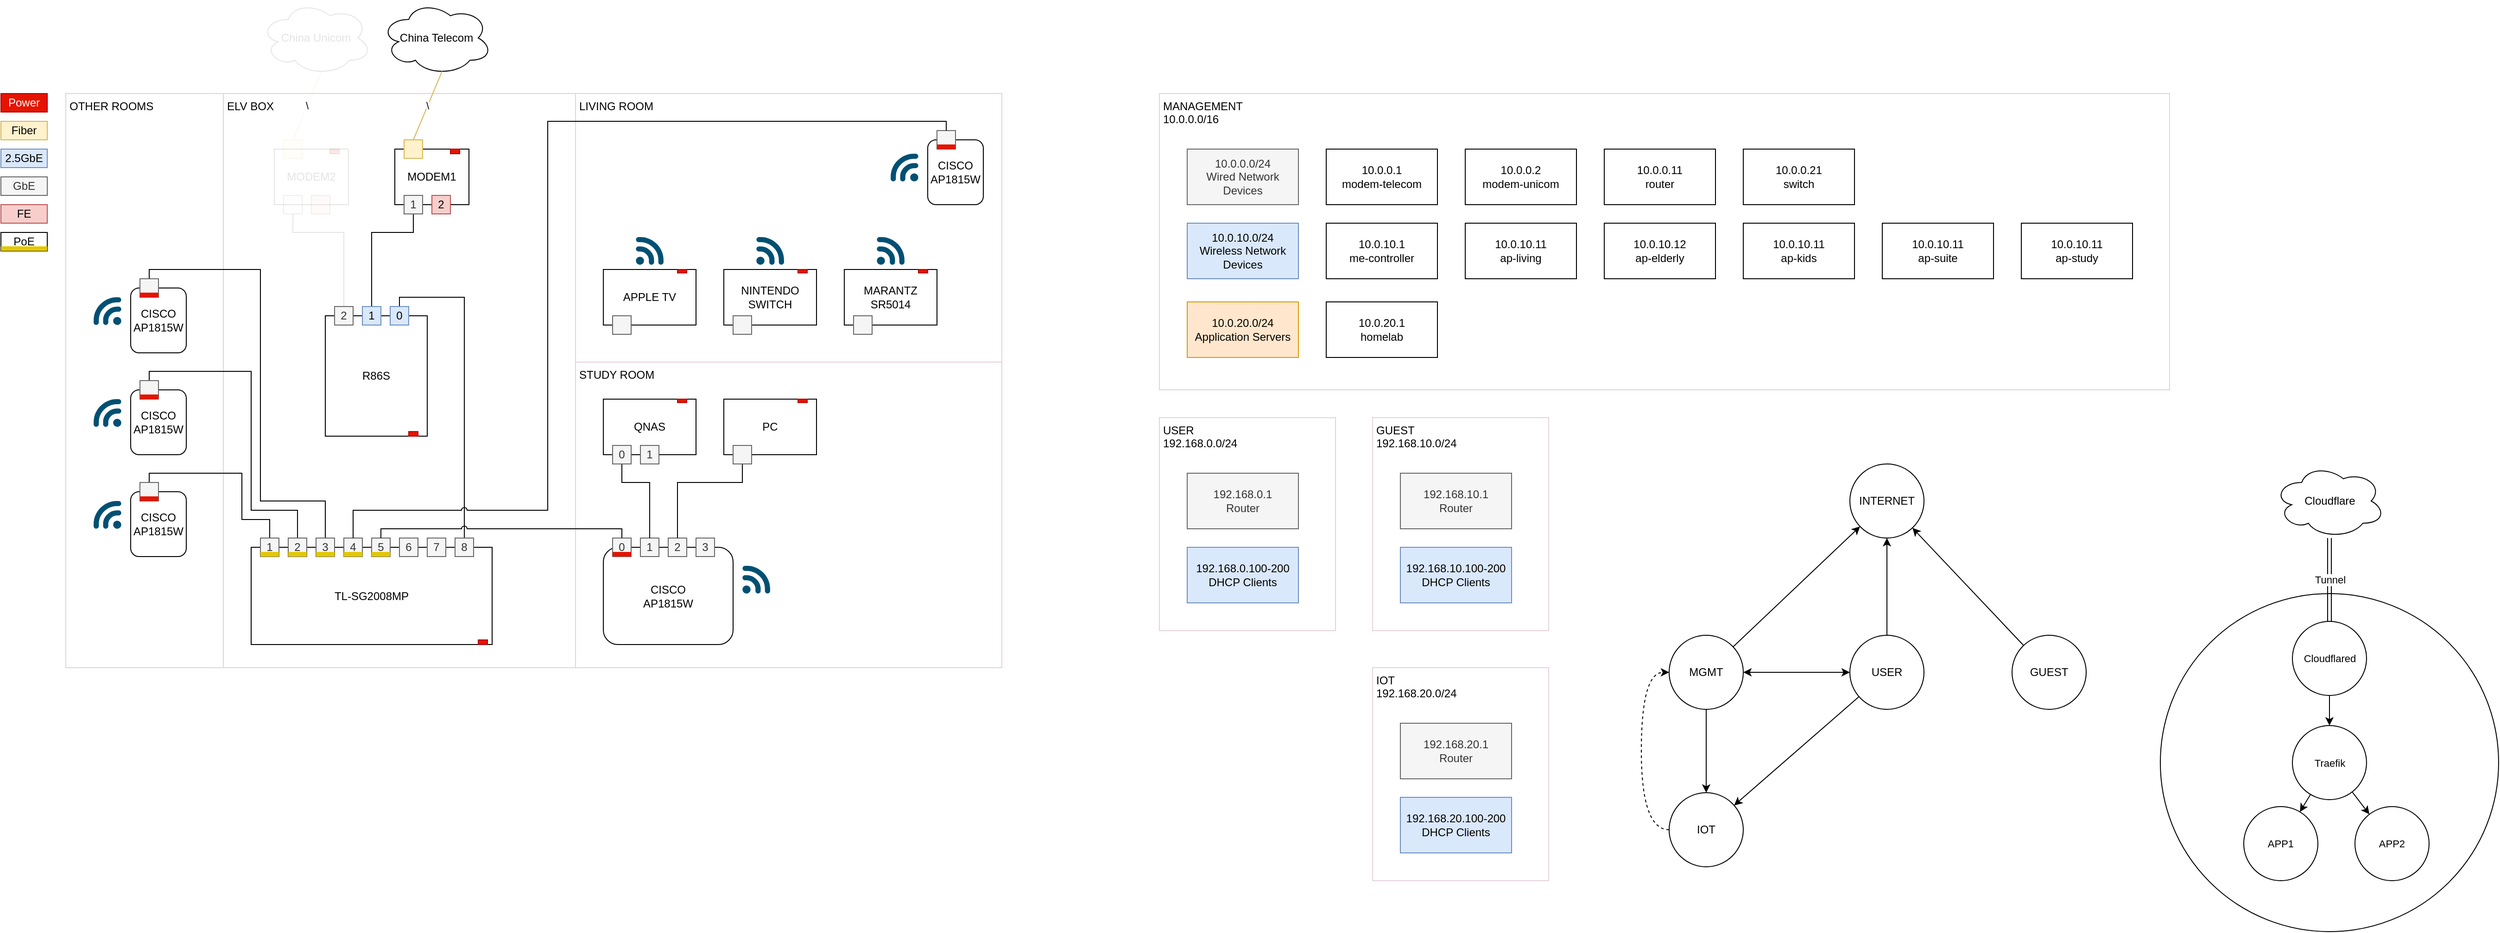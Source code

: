<mxfile version="26.0.4">
  <diagram name="Page-1" id="4g-qvIRGMt3wK4kJi0Rc">
    <mxGraphModel dx="-414" dy="999" grid="1" gridSize="10" guides="1" tooltips="1" connect="1" arrows="1" fold="1" page="1" pageScale="1" pageWidth="850" pageHeight="1100" math="0" shadow="0">
      <root>
        <mxCell id="0" />
        <mxCell id="1" parent="0" />
        <mxCell id="gCSYJFR2rlIB1pH0KBqx-197" value="OTHER ROOMS" style="rounded=0;whiteSpace=wrap;html=1;verticalAlign=top;align=left;spacingLeft=2;strokeColor=#E6D0DE;" parent="1" vertex="1">
          <mxGeometry x="1810" y="150" width="170" height="620" as="geometry" />
        </mxCell>
        <mxCell id="gCSYJFR2rlIB1pH0KBqx-134" value="STUDY ROOM" style="rounded=0;whiteSpace=wrap;html=1;align=left;verticalAlign=top;spacingLeft=2;strokeColor=#E6D0DE;" parent="1" vertex="1">
          <mxGeometry x="2360" y="440" width="460" height="330" as="geometry" />
        </mxCell>
        <mxCell id="gCSYJFR2rlIB1pH0KBqx-105" value="PoE" style="rounded=0;whiteSpace=wrap;html=1;" parent="1" vertex="1">
          <mxGeometry x="1740" y="300" width="50" height="20" as="geometry" />
        </mxCell>
        <mxCell id="gCSYJFR2rlIB1pH0KBqx-67" value="ELV BOX" style="rounded=0;whiteSpace=wrap;html=1;verticalAlign=top;align=left;spacingLeft=2;strokeColor=#E6D0DE;" parent="1" vertex="1">
          <mxGeometry x="1980" y="150" width="380" height="620" as="geometry" />
        </mxCell>
        <mxCell id="gCSYJFR2rlIB1pH0KBqx-35" value="China Telecom" style="ellipse;shape=cloud;whiteSpace=wrap;html=1;" parent="1" vertex="1">
          <mxGeometry x="2150" y="50" width="120" height="80" as="geometry" />
        </mxCell>
        <mxCell id="gCSYJFR2rlIB1pH0KBqx-36" value="China Unicom" style="ellipse;shape=cloud;whiteSpace=wrap;html=1;opacity=10;textOpacity=10;" parent="1" vertex="1">
          <mxGeometry x="2020" y="50" width="120" height="80" as="geometry" />
        </mxCell>
        <mxCell id="gCSYJFR2rlIB1pH0KBqx-40" value="\" style="endArrow=none;html=1;rounded=0;entryX=0.55;entryY=0.95;entryDx=0;entryDy=0;entryPerimeter=0;jumpStyle=none;exitX=0.5;exitY=0;exitDx=0;exitDy=0;fillColor=#fff2cc;strokeColor=#d6b656;" parent="1" source="gCSYJFR2rlIB1pH0KBqx-9" target="gCSYJFR2rlIB1pH0KBqx-35" edge="1">
          <mxGeometry width="50" height="50" relative="1" as="geometry">
            <mxPoint x="2265" y="210" as="sourcePoint" />
            <mxPoint x="2195" y="210" as="targetPoint" />
          </mxGeometry>
        </mxCell>
        <mxCell id="gCSYJFR2rlIB1pH0KBqx-42" value="\" style="endArrow=none;html=1;rounded=0;entryX=0.55;entryY=0.95;entryDx=0;entryDy=0;entryPerimeter=0;exitX=0.5;exitY=0;exitDx=0;exitDy=0;jumpStyle=none;strokeColor=#d6b656;fillColor=#fff2cc;opacity=10;" parent="1" source="gCSYJFR2rlIB1pH0KBqx-34" target="gCSYJFR2rlIB1pH0KBqx-36" edge="1">
          <mxGeometry width="50" height="50" relative="1" as="geometry">
            <mxPoint x="1965" y="260" as="sourcePoint" />
            <mxPoint x="1971" y="206" as="targetPoint" />
          </mxGeometry>
        </mxCell>
        <mxCell id="gCSYJFR2rlIB1pH0KBqx-66" style="edgeStyle=orthogonalEdgeStyle;rounded=0;orthogonalLoop=1;jettySize=auto;html=1;exitX=0.5;exitY=0;exitDx=0;exitDy=0;endArrow=none;endFill=0;entryX=0.5;entryY=0;entryDx=0;entryDy=0;" parent="1" source="gCSYJFR2rlIB1pH0KBqx-48" target="gCSYJFR2rlIB1pH0KBqx-64" edge="1">
          <mxGeometry relative="1" as="geometry">
            <mxPoint x="2270" y="350" as="targetPoint" />
            <Array as="points">
              <mxPoint x="2170" y="370" />
              <mxPoint x="2240" y="370" />
            </Array>
          </mxGeometry>
        </mxCell>
        <mxCell id="gCSYJFR2rlIB1pH0KBqx-50" value="Fiber" style="rounded=0;whiteSpace=wrap;html=1;fillColor=#fff2cc;strokeColor=#d6b656;" parent="1" vertex="1">
          <mxGeometry x="1740" y="180" width="50" height="20" as="geometry" />
        </mxCell>
        <mxCell id="gCSYJFR2rlIB1pH0KBqx-51" value="GbE" style="rounded=0;whiteSpace=wrap;html=1;fillColor=#f5f5f5;strokeColor=#666666;fontColor=#333333;" parent="1" vertex="1">
          <mxGeometry x="1740" y="240" width="50" height="20" as="geometry" />
        </mxCell>
        <mxCell id="gCSYJFR2rlIB1pH0KBqx-52" value="FE" style="rounded=0;whiteSpace=wrap;html=1;fillColor=#f8cecc;strokeColor=#b85450;" parent="1" vertex="1">
          <mxGeometry x="1740" y="270" width="50" height="20" as="geometry" />
        </mxCell>
        <mxCell id="gCSYJFR2rlIB1pH0KBqx-53" value="2.5GbE" style="rounded=0;whiteSpace=wrap;html=1;fillColor=#dae8fc;strokeColor=#6c8ebf;" parent="1" vertex="1">
          <mxGeometry x="1740" y="210" width="50" height="20" as="geometry" />
        </mxCell>
        <mxCell id="gCSYJFR2rlIB1pH0KBqx-65" value="" style="endArrow=none;html=1;rounded=0;entryX=0.5;entryY=1;entryDx=0;entryDy=0;exitX=0.5;exitY=0;exitDx=0;exitDy=0;edgeStyle=orthogonalEdgeStyle;" parent="1" source="gCSYJFR2rlIB1pH0KBqx-47" target="gCSYJFR2rlIB1pH0KBqx-4" edge="1">
          <mxGeometry width="50" height="50" relative="1" as="geometry">
            <mxPoint x="2150" y="380.0" as="sourcePoint" />
            <mxPoint x="2295" y="450" as="targetPoint" />
            <Array as="points">
              <mxPoint x="2140" y="300" />
              <mxPoint x="2185" y="300" />
            </Array>
          </mxGeometry>
        </mxCell>
        <mxCell id="gCSYJFR2rlIB1pH0KBqx-81" style="edgeStyle=orthogonalEdgeStyle;rounded=0;orthogonalLoop=1;jettySize=auto;html=1;exitX=0.5;exitY=0;exitDx=0;exitDy=0;entryX=0.5;entryY=0;entryDx=0;entryDy=0;endArrow=none;endFill=0;" parent="1" source="gCSYJFR2rlIB1pH0KBqx-153" target="gCSYJFR2rlIB1pH0KBqx-58" edge="1">
          <mxGeometry relative="1" as="geometry">
            <mxPoint x="1780" y="533.5" as="sourcePoint" />
            <Array as="points">
              <mxPoint x="1900" y="340" />
              <mxPoint x="2020" y="340" />
              <mxPoint x="2020" y="590" />
              <mxPoint x="2090" y="590" />
            </Array>
          </mxGeometry>
        </mxCell>
        <mxCell id="gCSYJFR2rlIB1pH0KBqx-74" style="edgeStyle=orthogonalEdgeStyle;rounded=0;orthogonalLoop=1;jettySize=auto;html=1;entryX=0.5;entryY=0;entryDx=0;entryDy=0;endArrow=none;endFill=0;" parent="1" source="gCSYJFR2rlIB1pH0KBqx-56" target="gCSYJFR2rlIB1pH0KBqx-148" edge="1">
          <mxGeometry relative="1" as="geometry">
            <mxPoint x="1780" y="698.5" as="targetPoint" />
            <Array as="points">
              <mxPoint x="2030" y="610" />
              <mxPoint x="2000" y="610" />
              <mxPoint x="2000" y="560" />
              <mxPoint x="1900" y="560" />
            </Array>
          </mxGeometry>
        </mxCell>
        <mxCell id="gCSYJFR2rlIB1pH0KBqx-75" value="" style="edgeStyle=orthogonalEdgeStyle;rounded=0;orthogonalLoop=1;jettySize=auto;html=1;endArrow=none;endFill=0;entryX=0.5;entryY=0;entryDx=0;entryDy=0;" parent="1" source="gCSYJFR2rlIB1pH0KBqx-59" target="gCSYJFR2rlIB1pH0KBqx-158" edge="1">
          <mxGeometry relative="1" as="geometry">
            <mxPoint x="1780" y="618.5" as="targetPoint" />
            <Array as="points">
              <mxPoint x="2060" y="600" />
              <mxPoint x="2010" y="600" />
              <mxPoint x="2010" y="450" />
              <mxPoint x="1900" y="450" />
            </Array>
          </mxGeometry>
        </mxCell>
        <mxCell id="gCSYJFR2rlIB1pH0KBqx-76" value="" style="group" parent="1" vertex="1" connectable="0">
          <mxGeometry x="2090" y="380" width="110" height="140" as="geometry" />
        </mxCell>
        <mxCell id="gCSYJFR2rlIB1pH0KBqx-45" value="R86S" style="rounded=0;whiteSpace=wrap;html=1;" parent="gCSYJFR2rlIB1pH0KBqx-76" vertex="1">
          <mxGeometry y="10" width="110" height="130" as="geometry" />
        </mxCell>
        <mxCell id="gCSYJFR2rlIB1pH0KBqx-46" value="2" style="rounded=0;whiteSpace=wrap;html=1;fillColor=#f5f5f5;strokeColor=#666666;fontColor=#333333;" parent="gCSYJFR2rlIB1pH0KBqx-76" vertex="1">
          <mxGeometry x="10" width="20" height="20" as="geometry" />
        </mxCell>
        <mxCell id="gCSYJFR2rlIB1pH0KBqx-47" value="1" style="rounded=0;whiteSpace=wrap;html=1;fillColor=#dae8fc;strokeColor=#6c8ebf;" parent="gCSYJFR2rlIB1pH0KBqx-76" vertex="1">
          <mxGeometry x="40" width="20" height="20" as="geometry" />
        </mxCell>
        <mxCell id="gCSYJFR2rlIB1pH0KBqx-48" value="0" style="rounded=0;whiteSpace=wrap;html=1;fillColor=#dae8fc;strokeColor=#6c8ebf;" parent="gCSYJFR2rlIB1pH0KBqx-76" vertex="1">
          <mxGeometry x="70" width="20" height="20" as="geometry" />
        </mxCell>
        <mxCell id="gCSYJFR2rlIB1pH0KBqx-116" value="" style="rounded=0;whiteSpace=wrap;html=1;fillColor=#e51400;strokeColor=#B20000;fontColor=#ffffff;" parent="gCSYJFR2rlIB1pH0KBqx-76" vertex="1">
          <mxGeometry x="90" y="135" width="10" height="5" as="geometry" />
        </mxCell>
        <mxCell id="gCSYJFR2rlIB1pH0KBqx-77" value="" style="group" parent="1" vertex="1" connectable="0">
          <mxGeometry x="2165" y="200" width="80" height="80" as="geometry" />
        </mxCell>
        <mxCell id="gCSYJFR2rlIB1pH0KBqx-2" value="MODEM1" style="rounded=0;whiteSpace=wrap;html=1;" parent="gCSYJFR2rlIB1pH0KBqx-77" vertex="1">
          <mxGeometry y="10" width="80" height="60" as="geometry" />
        </mxCell>
        <mxCell id="gCSYJFR2rlIB1pH0KBqx-4" value="1" style="rounded=0;whiteSpace=wrap;html=1;fillColor=#f5f5f5;strokeColor=#666666;fontColor=#333333;" parent="gCSYJFR2rlIB1pH0KBqx-77" vertex="1">
          <mxGeometry x="10" y="60" width="20" height="20" as="geometry" />
        </mxCell>
        <mxCell id="gCSYJFR2rlIB1pH0KBqx-5" value="2" style="rounded=0;whiteSpace=wrap;html=1;fillColor=#f8cecc;strokeColor=#b85450;" parent="gCSYJFR2rlIB1pH0KBqx-77" vertex="1">
          <mxGeometry x="40" y="60" width="20" height="20" as="geometry" />
        </mxCell>
        <mxCell id="gCSYJFR2rlIB1pH0KBqx-9" value="" style="rounded=0;whiteSpace=wrap;html=1;fillColor=#fff2cc;strokeColor=#d6b656;" parent="gCSYJFR2rlIB1pH0KBqx-77" vertex="1">
          <mxGeometry x="10" width="20" height="20" as="geometry" />
        </mxCell>
        <mxCell id="gCSYJFR2rlIB1pH0KBqx-107" value="" style="rounded=0;whiteSpace=wrap;html=1;fillColor=#e51400;strokeColor=#B20000;fontColor=#ffffff;" parent="gCSYJFR2rlIB1pH0KBqx-77" vertex="1">
          <mxGeometry x="60" y="10" width="10" height="5" as="geometry" />
        </mxCell>
        <mxCell id="gCSYJFR2rlIB1pH0KBqx-78" value="" style="group;opacity=10;textOpacity=10;" parent="1" vertex="1" connectable="0">
          <mxGeometry x="2035" y="200" width="80" height="80" as="geometry" />
        </mxCell>
        <mxCell id="gCSYJFR2rlIB1pH0KBqx-31" value="MODEM2" style="rounded=0;whiteSpace=wrap;html=1;opacity=10;textOpacity=10;" parent="gCSYJFR2rlIB1pH0KBqx-78" vertex="1">
          <mxGeometry y="10" width="80" height="60" as="geometry" />
        </mxCell>
        <mxCell id="gCSYJFR2rlIB1pH0KBqx-32" value="" style="rounded=0;whiteSpace=wrap;html=1;fillColor=#f5f5f5;strokeColor=#666666;fontColor=#333333;opacity=10;textOpacity=10;" parent="gCSYJFR2rlIB1pH0KBqx-78" vertex="1">
          <mxGeometry x="10" y="60" width="20" height="20" as="geometry" />
        </mxCell>
        <mxCell id="gCSYJFR2rlIB1pH0KBqx-33" value="" style="rounded=0;whiteSpace=wrap;html=1;fillColor=#f8cecc;strokeColor=#b85450;opacity=10;textOpacity=10;" parent="gCSYJFR2rlIB1pH0KBqx-78" vertex="1">
          <mxGeometry x="40" y="60" width="20" height="20" as="geometry" />
        </mxCell>
        <mxCell id="gCSYJFR2rlIB1pH0KBqx-34" value="" style="rounded=0;whiteSpace=wrap;html=1;fillColor=#fff2cc;strokeColor=#d6b656;opacity=10;" parent="gCSYJFR2rlIB1pH0KBqx-78" vertex="1">
          <mxGeometry x="10" width="20" height="20" as="geometry" />
        </mxCell>
        <mxCell id="gCSYJFR2rlIB1pH0KBqx-115" value="" style="rounded=0;whiteSpace=wrap;html=1;fillColor=#e51400;strokeColor=#B20000;fontColor=#ffffff;opacity=10;" parent="gCSYJFR2rlIB1pH0KBqx-78" vertex="1">
          <mxGeometry x="60" y="10" width="10" height="5" as="geometry" />
        </mxCell>
        <mxCell id="gCSYJFR2rlIB1pH0KBqx-80" style="edgeStyle=orthogonalEdgeStyle;rounded=0;orthogonalLoop=1;jettySize=auto;html=1;exitX=0.5;exitY=1;exitDx=0;exitDy=0;entryX=0.5;entryY=0;entryDx=0;entryDy=0;endArrow=none;endFill=0;opacity=10;" parent="1" source="gCSYJFR2rlIB1pH0KBqx-32" target="gCSYJFR2rlIB1pH0KBqx-46" edge="1">
          <mxGeometry relative="1" as="geometry">
            <Array as="points">
              <mxPoint x="2055" y="300" />
              <mxPoint x="2110" y="300" />
            </Array>
            <mxPoint x="2085" y="380.0" as="targetPoint" />
          </mxGeometry>
        </mxCell>
        <mxCell id="gCSYJFR2rlIB1pH0KBqx-83" value="" style="group" parent="1" vertex="1" connectable="0">
          <mxGeometry x="2010" y="630" width="265" height="115" as="geometry" />
        </mxCell>
        <mxCell id="gCSYJFR2rlIB1pH0KBqx-55" value="TL-SG2008MP" style="rounded=0;whiteSpace=wrap;html=1;" parent="gCSYJFR2rlIB1pH0KBqx-83" vertex="1">
          <mxGeometry y="10" width="260" height="105" as="geometry" />
        </mxCell>
        <mxCell id="gCSYJFR2rlIB1pH0KBqx-56" value="1" style="rounded=0;whiteSpace=wrap;html=1;fillColor=#f5f5f5;strokeColor=#666666;fontColor=#333333;" parent="gCSYJFR2rlIB1pH0KBqx-83" vertex="1">
          <mxGeometry x="10" width="20" height="20" as="geometry" />
        </mxCell>
        <mxCell id="gCSYJFR2rlIB1pH0KBqx-58" value="3" style="rounded=0;whiteSpace=wrap;html=1;fillColor=#f5f5f5;strokeColor=#666666;fontColor=#333333;" parent="gCSYJFR2rlIB1pH0KBqx-83" vertex="1">
          <mxGeometry x="70" width="20" height="20" as="geometry" />
        </mxCell>
        <mxCell id="gCSYJFR2rlIB1pH0KBqx-59" value="2" style="rounded=0;whiteSpace=wrap;html=1;fillColor=#f5f5f5;strokeColor=#666666;fontColor=#333333;" parent="gCSYJFR2rlIB1pH0KBqx-83" vertex="1">
          <mxGeometry x="40" width="20" height="20" as="geometry" />
        </mxCell>
        <mxCell id="gCSYJFR2rlIB1pH0KBqx-60" value="4" style="rounded=0;whiteSpace=wrap;html=1;fillColor=#f5f5f5;strokeColor=#666666;fontColor=#333333;" parent="gCSYJFR2rlIB1pH0KBqx-83" vertex="1">
          <mxGeometry x="100" width="20" height="20" as="geometry" />
        </mxCell>
        <mxCell id="gCSYJFR2rlIB1pH0KBqx-61" value="5" style="rounded=0;whiteSpace=wrap;html=1;fillColor=#f5f5f5;strokeColor=#666666;fontColor=#333333;" parent="gCSYJFR2rlIB1pH0KBqx-83" vertex="1">
          <mxGeometry x="130" width="20" height="20" as="geometry" />
        </mxCell>
        <mxCell id="gCSYJFR2rlIB1pH0KBqx-62" value="7" style="rounded=0;whiteSpace=wrap;html=1;fillColor=#f5f5f5;strokeColor=#666666;fontColor=#333333;" parent="gCSYJFR2rlIB1pH0KBqx-83" vertex="1">
          <mxGeometry x="190" width="20" height="20" as="geometry" />
        </mxCell>
        <mxCell id="gCSYJFR2rlIB1pH0KBqx-63" value="6" style="rounded=0;whiteSpace=wrap;html=1;fillColor=#f5f5f5;strokeColor=#666666;fontColor=#333333;" parent="gCSYJFR2rlIB1pH0KBqx-83" vertex="1">
          <mxGeometry x="160" width="20" height="20" as="geometry" />
        </mxCell>
        <mxCell id="gCSYJFR2rlIB1pH0KBqx-64" value="8" style="rounded=0;whiteSpace=wrap;html=1;fillColor=#f5f5f5;strokeColor=#666666;fontColor=#333333;" parent="gCSYJFR2rlIB1pH0KBqx-83" vertex="1">
          <mxGeometry x="220" width="20" height="20" as="geometry" />
        </mxCell>
        <mxCell id="gCSYJFR2rlIB1pH0KBqx-96" value="" style="rounded=0;whiteSpace=wrap;html=1;fillColor=#e3c800;strokeColor=none;fontColor=#000000;" parent="gCSYJFR2rlIB1pH0KBqx-83" vertex="1">
          <mxGeometry x="10" y="15" width="20" height="5" as="geometry" />
        </mxCell>
        <mxCell id="gCSYJFR2rlIB1pH0KBqx-97" value="" style="rounded=0;whiteSpace=wrap;html=1;fillColor=#e3c800;strokeColor=none;fontColor=#000000;" parent="gCSYJFR2rlIB1pH0KBqx-83" vertex="1">
          <mxGeometry x="40" y="15" width="20" height="5" as="geometry" />
        </mxCell>
        <mxCell id="gCSYJFR2rlIB1pH0KBqx-98" value="" style="rounded=0;whiteSpace=wrap;html=1;fillColor=#e3c800;strokeColor=none;fontColor=#000000;" parent="gCSYJFR2rlIB1pH0KBqx-83" vertex="1">
          <mxGeometry x="70" y="15" width="20" height="5" as="geometry" />
        </mxCell>
        <mxCell id="gCSYJFR2rlIB1pH0KBqx-99" value="" style="rounded=0;whiteSpace=wrap;html=1;fillColor=#e3c800;strokeColor=none;fontColor=#000000;" parent="gCSYJFR2rlIB1pH0KBqx-83" vertex="1">
          <mxGeometry x="100" y="15" width="20" height="5" as="geometry" />
        </mxCell>
        <mxCell id="gCSYJFR2rlIB1pH0KBqx-102" value="" style="rounded=0;whiteSpace=wrap;html=1;fillColor=#e3c800;strokeColor=none;fontColor=#000000;" parent="gCSYJFR2rlIB1pH0KBqx-83" vertex="1">
          <mxGeometry x="130" y="15" width="20" height="5" as="geometry" />
        </mxCell>
        <mxCell id="gCSYJFR2rlIB1pH0KBqx-117" value="" style="rounded=0;whiteSpace=wrap;html=1;fillColor=#e51400;strokeColor=#B20000;fontColor=#ffffff;" parent="gCSYJFR2rlIB1pH0KBqx-83" vertex="1">
          <mxGeometry x="245" y="110" width="10" height="5" as="geometry" />
        </mxCell>
        <mxCell id="gCSYJFR2rlIB1pH0KBqx-94" value="" style="group" parent="1" vertex="1" connectable="0">
          <mxGeometry x="2390" y="630" width="140" height="115" as="geometry" />
        </mxCell>
        <mxCell id="gCSYJFR2rlIB1pH0KBqx-85" value="&lt;div&gt;&lt;span style=&quot;background-color: initial;&quot;&gt;CISCO&lt;/span&gt;&lt;/div&gt;&lt;div&gt;&lt;span style=&quot;background-color: initial;&quot;&gt;AP&lt;/span&gt;&lt;span style=&quot;background-color: initial;&quot;&gt;1815W&lt;/span&gt;&lt;/div&gt;" style="rounded=1;whiteSpace=wrap;html=1;" parent="gCSYJFR2rlIB1pH0KBqx-94" vertex="1">
          <mxGeometry y="10" width="140" height="105" as="geometry" />
        </mxCell>
        <mxCell id="gCSYJFR2rlIB1pH0KBqx-86" value="0" style="rounded=0;whiteSpace=wrap;html=1;fillColor=#f5f5f5;strokeColor=#666666;fontColor=#333333;" parent="gCSYJFR2rlIB1pH0KBqx-94" vertex="1">
          <mxGeometry x="10" width="20" height="20" as="geometry" />
        </mxCell>
        <mxCell id="gCSYJFR2rlIB1pH0KBqx-87" value="2" style="rounded=0;whiteSpace=wrap;html=1;fillColor=#f5f5f5;strokeColor=#666666;fontColor=#333333;" parent="gCSYJFR2rlIB1pH0KBqx-94" vertex="1">
          <mxGeometry x="70" width="20" height="20" as="geometry" />
        </mxCell>
        <mxCell id="gCSYJFR2rlIB1pH0KBqx-88" value="1" style="rounded=0;whiteSpace=wrap;html=1;fillColor=#f5f5f5;strokeColor=#666666;fontColor=#333333;" parent="gCSYJFR2rlIB1pH0KBqx-94" vertex="1">
          <mxGeometry x="40" width="20" height="20" as="geometry" />
        </mxCell>
        <mxCell id="gCSYJFR2rlIB1pH0KBqx-89" value="3" style="rounded=0;whiteSpace=wrap;html=1;fillColor=#f5f5f5;strokeColor=#666666;fontColor=#333333;" parent="gCSYJFR2rlIB1pH0KBqx-94" vertex="1">
          <mxGeometry x="100" width="20" height="20" as="geometry" />
        </mxCell>
        <mxCell id="gCSYJFR2rlIB1pH0KBqx-118" value="" style="rounded=0;whiteSpace=wrap;html=1;fillColor=#e51400;strokeColor=none;fontColor=#ffffff;" parent="gCSYJFR2rlIB1pH0KBqx-94" vertex="1">
          <mxGeometry x="10" y="15" width="20" height="5" as="geometry" />
        </mxCell>
        <mxCell id="gCSYJFR2rlIB1pH0KBqx-104" value="" style="rounded=0;whiteSpace=wrap;html=1;fillColor=#e3c800;strokeColor=none;fontColor=#000000;" parent="1" vertex="1">
          <mxGeometry x="1740" y="315" width="50" height="5" as="geometry" />
        </mxCell>
        <mxCell id="gCSYJFR2rlIB1pH0KBqx-106" value="Power" style="rounded=0;whiteSpace=wrap;html=1;fillColor=#e51400;strokeColor=#B20000;fontColor=#ffffff;" parent="1" vertex="1">
          <mxGeometry x="1740" y="150" width="50" height="20" as="geometry" />
        </mxCell>
        <mxCell id="gCSYJFR2rlIB1pH0KBqx-133" style="edgeStyle=orthogonalEdgeStyle;rounded=0;orthogonalLoop=1;jettySize=auto;html=1;entryX=0.5;entryY=0;entryDx=0;entryDy=0;jumpStyle=arc;endArrow=none;endFill=0;exitX=0.5;exitY=0;exitDx=0;exitDy=0;" parent="1" source="gCSYJFR2rlIB1pH0KBqx-61" target="gCSYJFR2rlIB1pH0KBqx-86" edge="1">
          <mxGeometry relative="1" as="geometry">
            <Array as="points">
              <mxPoint x="2150" y="620" />
              <mxPoint x="2410" y="620" />
            </Array>
          </mxGeometry>
        </mxCell>
        <mxCell id="gCSYJFR2rlIB1pH0KBqx-192" style="edgeStyle=orthogonalEdgeStyle;rounded=0;orthogonalLoop=1;jettySize=auto;html=1;exitX=0.5;exitY=1;exitDx=0;exitDy=0;entryX=0.5;entryY=0;entryDx=0;entryDy=0;endArrow=none;endFill=0;" parent="1" source="gCSYJFR2rlIB1pH0KBqx-178" target="gCSYJFR2rlIB1pH0KBqx-88" edge="1">
          <mxGeometry relative="1" as="geometry">
            <Array as="points">
              <mxPoint x="2410" y="570" />
              <mxPoint x="2440" y="570" />
            </Array>
          </mxGeometry>
        </mxCell>
        <mxCell id="gCSYJFR2rlIB1pH0KBqx-193" style="edgeStyle=orthogonalEdgeStyle;rounded=0;orthogonalLoop=1;jettySize=auto;html=1;entryX=0.5;entryY=0;entryDx=0;entryDy=0;endArrow=none;endFill=0;" parent="1" source="gCSYJFR2rlIB1pH0KBqx-179" target="gCSYJFR2rlIB1pH0KBqx-87" edge="1">
          <mxGeometry relative="1" as="geometry">
            <Array as="points">
              <mxPoint x="2540" y="570" />
              <mxPoint x="2470" y="570" />
            </Array>
          </mxGeometry>
        </mxCell>
        <mxCell id="gCSYJFR2rlIB1pH0KBqx-198" value="LIVING ROOM" style="rounded=0;whiteSpace=wrap;html=1;align=left;verticalAlign=top;spacingLeft=2;strokeColor=#E6D0DE;" parent="1" vertex="1">
          <mxGeometry x="2360" y="150" width="460" height="290" as="geometry" />
        </mxCell>
        <mxCell id="gCSYJFR2rlIB1pH0KBqx-199" value="" style="group" parent="1" vertex="1" connectable="0">
          <mxGeometry x="2700" y="190" width="100" height="80" as="geometry" />
        </mxCell>
        <mxCell id="gCSYJFR2rlIB1pH0KBqx-139" value="" style="group" parent="gCSYJFR2rlIB1pH0KBqx-199" vertex="1" connectable="0">
          <mxGeometry x="40" width="60" height="80" as="geometry" />
        </mxCell>
        <mxCell id="gCSYJFR2rlIB1pH0KBqx-135" value="&lt;div&gt;&lt;span style=&quot;background-color: initial;&quot;&gt;CISCO&lt;/span&gt;&lt;/div&gt;&lt;div&gt;&lt;span style=&quot;background-color: initial;&quot;&gt;AP&lt;/span&gt;&lt;span style=&quot;background-color: initial;&quot;&gt;1815W&lt;/span&gt;&lt;/div&gt;" style="rounded=1;whiteSpace=wrap;html=1;" parent="gCSYJFR2rlIB1pH0KBqx-139" vertex="1">
          <mxGeometry y="10" width="60" height="70" as="geometry" />
        </mxCell>
        <mxCell id="gCSYJFR2rlIB1pH0KBqx-138" value="" style="group" parent="gCSYJFR2rlIB1pH0KBqx-139" vertex="1" connectable="0">
          <mxGeometry x="10" width="20" height="20" as="geometry" />
        </mxCell>
        <mxCell id="gCSYJFR2rlIB1pH0KBqx-136" value="" style="rounded=0;whiteSpace=wrap;html=1;fillColor=#f5f5f5;strokeColor=#666666;fontColor=#333333;" parent="gCSYJFR2rlIB1pH0KBqx-138" vertex="1">
          <mxGeometry width="20" height="20" as="geometry" />
        </mxCell>
        <mxCell id="gCSYJFR2rlIB1pH0KBqx-137" value="" style="rounded=0;whiteSpace=wrap;html=1;fillColor=#e51400;strokeColor=none;fontColor=#ffffff;" parent="gCSYJFR2rlIB1pH0KBqx-138" vertex="1">
          <mxGeometry y="15" width="20" height="5" as="geometry" />
        </mxCell>
        <mxCell id="gCSYJFR2rlIB1pH0KBqx-160" value="" style="points=[[0.005,0.09,0],[0.08,0,0],[0.76,0.25,0],[1,0.92,0],[0.91,0.995,0],[0.57,0.995,0],[0.045,0.955,0],[0.005,0.43,0]];verticalLabelPosition=bottom;sketch=0;html=1;verticalAlign=top;aspect=fixed;align=center;pointerEvents=1;shape=mxgraph.cisco19.3g_4g_indicator;fillColor=#005073;strokeColor=none;rotation=-90;" parent="gCSYJFR2rlIB1pH0KBqx-199" vertex="1">
          <mxGeometry y="25" width="30" height="30" as="geometry" />
        </mxCell>
        <mxCell id="gCSYJFR2rlIB1pH0KBqx-82" style="edgeStyle=orthogonalEdgeStyle;rounded=0;orthogonalLoop=1;jettySize=auto;html=1;endArrow=none;endFill=0;exitX=0.5;exitY=0;exitDx=0;exitDy=0;jumpStyle=arc;" parent="1" source="gCSYJFR2rlIB1pH0KBqx-136" target="gCSYJFR2rlIB1pH0KBqx-60" edge="1">
          <mxGeometry relative="1" as="geometry">
            <mxPoint x="1560" y="360" as="sourcePoint" />
            <Array as="points">
              <mxPoint x="2760" y="180" />
              <mxPoint x="2330" y="180" />
              <mxPoint x="2330" y="600" />
              <mxPoint x="2120" y="600" />
            </Array>
          </mxGeometry>
        </mxCell>
        <mxCell id="gCSYJFR2rlIB1pH0KBqx-205" value="" style="group" parent="1" vertex="1" connectable="0">
          <mxGeometry x="2520" y="480" width="100" height="70" as="geometry" />
        </mxCell>
        <mxCell id="gCSYJFR2rlIB1pH0KBqx-204" value="" style="group" parent="gCSYJFR2rlIB1pH0KBqx-205" vertex="1" connectable="0">
          <mxGeometry width="100" height="60" as="geometry" />
        </mxCell>
        <mxCell id="gCSYJFR2rlIB1pH0KBqx-183" value="PC" style="rounded=0;whiteSpace=wrap;html=1;" parent="gCSYJFR2rlIB1pH0KBqx-204" vertex="1">
          <mxGeometry width="100" height="60" as="geometry" />
        </mxCell>
        <mxCell id="gCSYJFR2rlIB1pH0KBqx-185" value="" style="rounded=0;whiteSpace=wrap;html=1;fillColor=#e51400;strokeColor=#B20000;fontColor=#ffffff;" parent="gCSYJFR2rlIB1pH0KBqx-204" vertex="1">
          <mxGeometry x="80" width="10" height="3.75" as="geometry" />
        </mxCell>
        <mxCell id="gCSYJFR2rlIB1pH0KBqx-179" value="" style="rounded=0;whiteSpace=wrap;html=1;fillColor=#f5f5f5;strokeColor=#666666;fontColor=#333333;" parent="gCSYJFR2rlIB1pH0KBqx-205" vertex="1">
          <mxGeometry x="10" y="50" width="20" height="20" as="geometry" />
        </mxCell>
        <mxCell id="gCSYJFR2rlIB1pH0KBqx-206" value="" style="group" parent="1" vertex="1" connectable="0">
          <mxGeometry x="2390" y="480" width="100" height="70" as="geometry" />
        </mxCell>
        <mxCell id="gCSYJFR2rlIB1pH0KBqx-203" value="" style="group" parent="gCSYJFR2rlIB1pH0KBqx-206" vertex="1" connectable="0">
          <mxGeometry width="100" height="60" as="geometry" />
        </mxCell>
        <mxCell id="gCSYJFR2rlIB1pH0KBqx-182" value="QNAS" style="rounded=0;whiteSpace=wrap;html=1;" parent="gCSYJFR2rlIB1pH0KBqx-203" vertex="1">
          <mxGeometry width="100" height="60" as="geometry" />
        </mxCell>
        <mxCell id="gCSYJFR2rlIB1pH0KBqx-184" value="" style="rounded=0;whiteSpace=wrap;html=1;fillColor=#e51400;strokeColor=#B20000;fontColor=#ffffff;" parent="gCSYJFR2rlIB1pH0KBqx-203" vertex="1">
          <mxGeometry x="80" width="10" height="3.75" as="geometry" />
        </mxCell>
        <mxCell id="gCSYJFR2rlIB1pH0KBqx-178" value="0" style="rounded=0;whiteSpace=wrap;html=1;fillColor=#f5f5f5;strokeColor=#666666;fontColor=#333333;" parent="gCSYJFR2rlIB1pH0KBqx-206" vertex="1">
          <mxGeometry x="10" y="50" width="20" height="20" as="geometry" />
        </mxCell>
        <mxCell id="gCSYJFR2rlIB1pH0KBqx-180" value="1" style="rounded=0;whiteSpace=wrap;html=1;fillColor=#f5f5f5;strokeColor=#666666;fontColor=#333333;" parent="gCSYJFR2rlIB1pH0KBqx-206" vertex="1">
          <mxGeometry x="40" y="50" width="20" height="20" as="geometry" />
        </mxCell>
        <mxCell id="gCSYJFR2rlIB1pH0KBqx-207" value="" style="group" parent="1" vertex="1" connectable="0">
          <mxGeometry x="1840" y="460" width="100" height="80" as="geometry" />
        </mxCell>
        <mxCell id="gCSYJFR2rlIB1pH0KBqx-155" value="" style="group" parent="gCSYJFR2rlIB1pH0KBqx-207" vertex="1" connectable="0">
          <mxGeometry x="40" width="60" height="80" as="geometry" />
        </mxCell>
        <mxCell id="gCSYJFR2rlIB1pH0KBqx-156" value="&lt;div&gt;&lt;span style=&quot;background-color: initial;&quot;&gt;CISCO&lt;/span&gt;&lt;/div&gt;&lt;div&gt;&lt;span style=&quot;background-color: initial;&quot;&gt;AP&lt;/span&gt;&lt;span style=&quot;background-color: initial;&quot;&gt;1815W&lt;/span&gt;&lt;/div&gt;" style="rounded=1;whiteSpace=wrap;html=1;" parent="gCSYJFR2rlIB1pH0KBqx-155" vertex="1">
          <mxGeometry y="10" width="60" height="70" as="geometry" />
        </mxCell>
        <mxCell id="gCSYJFR2rlIB1pH0KBqx-157" value="" style="group" parent="gCSYJFR2rlIB1pH0KBqx-155" vertex="1" connectable="0">
          <mxGeometry x="10" width="20" height="20" as="geometry" />
        </mxCell>
        <mxCell id="gCSYJFR2rlIB1pH0KBqx-158" value="" style="rounded=0;whiteSpace=wrap;html=1;fillColor=#f5f5f5;strokeColor=#666666;fontColor=#333333;" parent="gCSYJFR2rlIB1pH0KBqx-157" vertex="1">
          <mxGeometry width="20" height="20" as="geometry" />
        </mxCell>
        <mxCell id="gCSYJFR2rlIB1pH0KBqx-159" value="" style="rounded=0;whiteSpace=wrap;html=1;fillColor=#e51400;strokeColor=none;fontColor=#ffffff;" parent="gCSYJFR2rlIB1pH0KBqx-157" vertex="1">
          <mxGeometry y="15" width="20" height="5" as="geometry" />
        </mxCell>
        <mxCell id="gCSYJFR2rlIB1pH0KBqx-164" value="" style="points=[[0.005,0.09,0],[0.08,0,0],[0.76,0.25,0],[1,0.92,0],[0.91,0.995,0],[0.57,0.995,0],[0.045,0.955,0],[0.005,0.43,0]];verticalLabelPosition=bottom;sketch=0;html=1;verticalAlign=top;aspect=fixed;align=center;pointerEvents=1;shape=mxgraph.cisco19.3g_4g_indicator;fillColor=#005073;strokeColor=none;rotation=-90;" parent="gCSYJFR2rlIB1pH0KBqx-207" vertex="1">
          <mxGeometry y="20" width="30" height="30" as="geometry" />
        </mxCell>
        <mxCell id="gCSYJFR2rlIB1pH0KBqx-208" value="" style="group" parent="1" vertex="1" connectable="0">
          <mxGeometry x="1840" y="350" width="100" height="80" as="geometry" />
        </mxCell>
        <mxCell id="gCSYJFR2rlIB1pH0KBqx-150" value="" style="group" parent="gCSYJFR2rlIB1pH0KBqx-208" vertex="1" connectable="0">
          <mxGeometry x="40" width="60" height="80" as="geometry" />
        </mxCell>
        <mxCell id="gCSYJFR2rlIB1pH0KBqx-151" value="&lt;div&gt;&lt;span style=&quot;background-color: initial;&quot;&gt;CISCO&lt;/span&gt;&lt;/div&gt;&lt;div&gt;&lt;span style=&quot;background-color: initial;&quot;&gt;AP&lt;/span&gt;&lt;span style=&quot;background-color: initial;&quot;&gt;1815W&lt;/span&gt;&lt;/div&gt;" style="rounded=1;whiteSpace=wrap;html=1;" parent="gCSYJFR2rlIB1pH0KBqx-150" vertex="1">
          <mxGeometry y="10" width="60" height="70" as="geometry" />
        </mxCell>
        <mxCell id="gCSYJFR2rlIB1pH0KBqx-152" value="" style="group" parent="gCSYJFR2rlIB1pH0KBqx-150" vertex="1" connectable="0">
          <mxGeometry x="10" width="20" height="20" as="geometry" />
        </mxCell>
        <mxCell id="gCSYJFR2rlIB1pH0KBqx-153" value="" style="rounded=0;whiteSpace=wrap;html=1;fillColor=#f5f5f5;strokeColor=#666666;fontColor=#333333;" parent="gCSYJFR2rlIB1pH0KBqx-152" vertex="1">
          <mxGeometry width="20" height="20" as="geometry" />
        </mxCell>
        <mxCell id="gCSYJFR2rlIB1pH0KBqx-154" value="" style="rounded=0;whiteSpace=wrap;html=1;fillColor=#e51400;strokeColor=none;fontColor=#ffffff;" parent="gCSYJFR2rlIB1pH0KBqx-152" vertex="1">
          <mxGeometry y="15" width="20" height="5" as="geometry" />
        </mxCell>
        <mxCell id="gCSYJFR2rlIB1pH0KBqx-163" value="" style="points=[[0.005,0.09,0],[0.08,0,0],[0.76,0.25,0],[1,0.92,0],[0.91,0.995,0],[0.57,0.995,0],[0.045,0.955,0],[0.005,0.43,0]];verticalLabelPosition=bottom;sketch=0;html=1;verticalAlign=top;aspect=fixed;align=center;pointerEvents=1;shape=mxgraph.cisco19.3g_4g_indicator;fillColor=#005073;strokeColor=none;rotation=-90;" parent="gCSYJFR2rlIB1pH0KBqx-208" vertex="1">
          <mxGeometry y="20" width="30" height="30" as="geometry" />
        </mxCell>
        <mxCell id="gCSYJFR2rlIB1pH0KBqx-209" value="" style="group" parent="1" vertex="1" connectable="0">
          <mxGeometry x="1840" y="570" width="100" height="80" as="geometry" />
        </mxCell>
        <mxCell id="gCSYJFR2rlIB1pH0KBqx-145" value="" style="group" parent="gCSYJFR2rlIB1pH0KBqx-209" vertex="1" connectable="0">
          <mxGeometry x="40" width="60" height="80" as="geometry" />
        </mxCell>
        <mxCell id="gCSYJFR2rlIB1pH0KBqx-146" value="&lt;div&gt;&lt;span style=&quot;background-color: initial;&quot;&gt;CISCO&lt;/span&gt;&lt;/div&gt;&lt;div&gt;&lt;span style=&quot;background-color: initial;&quot;&gt;AP&lt;/span&gt;&lt;span style=&quot;background-color: initial;&quot;&gt;1815W&lt;/span&gt;&lt;/div&gt;" style="rounded=1;whiteSpace=wrap;html=1;" parent="gCSYJFR2rlIB1pH0KBqx-145" vertex="1">
          <mxGeometry y="10" width="60" height="70" as="geometry" />
        </mxCell>
        <mxCell id="gCSYJFR2rlIB1pH0KBqx-147" value="" style="group" parent="gCSYJFR2rlIB1pH0KBqx-145" vertex="1" connectable="0">
          <mxGeometry x="10" width="20" height="20" as="geometry" />
        </mxCell>
        <mxCell id="gCSYJFR2rlIB1pH0KBqx-148" value="" style="rounded=0;whiteSpace=wrap;html=1;fillColor=#f5f5f5;strokeColor=#666666;fontColor=#333333;" parent="gCSYJFR2rlIB1pH0KBqx-147" vertex="1">
          <mxGeometry width="20" height="20" as="geometry" />
        </mxCell>
        <mxCell id="gCSYJFR2rlIB1pH0KBqx-149" value="" style="rounded=0;whiteSpace=wrap;html=1;fillColor=#e51400;strokeColor=none;fontColor=#ffffff;" parent="gCSYJFR2rlIB1pH0KBqx-147" vertex="1">
          <mxGeometry y="15" width="20" height="5" as="geometry" />
        </mxCell>
        <mxCell id="gCSYJFR2rlIB1pH0KBqx-162" value="" style="points=[[0.005,0.09,0],[0.08,0,0],[0.76,0.25,0],[1,0.92,0],[0.91,0.995,0],[0.57,0.995,0],[0.045,0.955,0],[0.005,0.43,0]];verticalLabelPosition=bottom;sketch=0;html=1;verticalAlign=top;aspect=fixed;align=center;pointerEvents=1;shape=mxgraph.cisco19.3g_4g_indicator;fillColor=#005073;strokeColor=none;rotation=-90;" parent="gCSYJFR2rlIB1pH0KBqx-209" vertex="1">
          <mxGeometry y="20" width="30" height="30" as="geometry" />
        </mxCell>
        <mxCell id="gCSYJFR2rlIB1pH0KBqx-873" value="" style="points=[[0.005,0.09,0],[0.08,0,0],[0.76,0.25,0],[1,0.92,0],[0.91,0.995,0],[0.57,0.995,0],[0.045,0.955,0],[0.005,0.43,0]];verticalLabelPosition=bottom;sketch=0;html=1;verticalAlign=top;aspect=fixed;align=center;pointerEvents=1;shape=mxgraph.cisco19.3g_4g_indicator;fillColor=#005073;strokeColor=none;rotation=-90;flipH=0;flipV=1;" parent="1" vertex="1">
          <mxGeometry x="2540" y="660" width="30" height="30" as="geometry" />
        </mxCell>
        <mxCell id="gCSYJFR2rlIB1pH0KBqx-224" value="" style="group" parent="1" vertex="1" connectable="0">
          <mxGeometry x="2520" y="340" width="100" height="70" as="geometry" />
        </mxCell>
        <mxCell id="gCSYJFR2rlIB1pH0KBqx-225" value="" style="group" parent="gCSYJFR2rlIB1pH0KBqx-224" vertex="1" connectable="0">
          <mxGeometry width="100" height="60" as="geometry" />
        </mxCell>
        <mxCell id="gCSYJFR2rlIB1pH0KBqx-226" value="NINTENDO&lt;div&gt;SWITCH&lt;/div&gt;" style="rounded=0;whiteSpace=wrap;html=1;" parent="gCSYJFR2rlIB1pH0KBqx-225" vertex="1">
          <mxGeometry width="100" height="60" as="geometry" />
        </mxCell>
        <mxCell id="gCSYJFR2rlIB1pH0KBqx-227" value="" style="rounded=0;whiteSpace=wrap;html=1;fillColor=#e51400;strokeColor=#B20000;fontColor=#ffffff;" parent="gCSYJFR2rlIB1pH0KBqx-225" vertex="1">
          <mxGeometry x="80" width="10" height="3.75" as="geometry" />
        </mxCell>
        <mxCell id="gCSYJFR2rlIB1pH0KBqx-228" value="" style="rounded=0;whiteSpace=wrap;html=1;fillColor=#f5f5f5;strokeColor=#666666;fontColor=#333333;" parent="gCSYJFR2rlIB1pH0KBqx-224" vertex="1">
          <mxGeometry x="10" y="50" width="20" height="20" as="geometry" />
        </mxCell>
        <mxCell id="gCSYJFR2rlIB1pH0KBqx-218" value="" style="group" parent="1" vertex="1" connectable="0">
          <mxGeometry x="2390" y="340" width="100" height="70" as="geometry" />
        </mxCell>
        <mxCell id="gCSYJFR2rlIB1pH0KBqx-219" value="" style="group" parent="gCSYJFR2rlIB1pH0KBqx-218" vertex="1" connectable="0">
          <mxGeometry width="100" height="60" as="geometry" />
        </mxCell>
        <mxCell id="gCSYJFR2rlIB1pH0KBqx-220" value="APPLE TV" style="rounded=0;whiteSpace=wrap;html=1;" parent="gCSYJFR2rlIB1pH0KBqx-219" vertex="1">
          <mxGeometry width="100" height="60" as="geometry" />
        </mxCell>
        <mxCell id="gCSYJFR2rlIB1pH0KBqx-221" value="" style="rounded=0;whiteSpace=wrap;html=1;fillColor=#e51400;strokeColor=#B20000;fontColor=#ffffff;" parent="gCSYJFR2rlIB1pH0KBqx-219" vertex="1">
          <mxGeometry x="80" width="10" height="3.75" as="geometry" />
        </mxCell>
        <mxCell id="gCSYJFR2rlIB1pH0KBqx-222" value="" style="rounded=0;whiteSpace=wrap;html=1;fillColor=#f5f5f5;strokeColor=#666666;fontColor=#333333;" parent="gCSYJFR2rlIB1pH0KBqx-218" vertex="1">
          <mxGeometry x="10" y="50" width="20" height="20" as="geometry" />
        </mxCell>
        <mxCell id="gCSYJFR2rlIB1pH0KBqx-874" value="" style="group" parent="1" vertex="1" connectable="0">
          <mxGeometry x="2650" y="340" width="100" height="70" as="geometry" />
        </mxCell>
        <mxCell id="gCSYJFR2rlIB1pH0KBqx-875" value="" style="group" parent="gCSYJFR2rlIB1pH0KBqx-874" vertex="1" connectable="0">
          <mxGeometry width="100" height="60" as="geometry" />
        </mxCell>
        <mxCell id="gCSYJFR2rlIB1pH0KBqx-876" value="MARANTZ&lt;div&gt;SR5014&lt;/div&gt;" style="rounded=0;whiteSpace=wrap;html=1;" parent="gCSYJFR2rlIB1pH0KBqx-875" vertex="1">
          <mxGeometry width="100" height="60" as="geometry" />
        </mxCell>
        <mxCell id="gCSYJFR2rlIB1pH0KBqx-877" value="" style="rounded=0;whiteSpace=wrap;html=1;fillColor=#e51400;strokeColor=#B20000;fontColor=#ffffff;" parent="gCSYJFR2rlIB1pH0KBqx-875" vertex="1">
          <mxGeometry x="80" width="10" height="3.75" as="geometry" />
        </mxCell>
        <mxCell id="gCSYJFR2rlIB1pH0KBqx-878" value="" style="rounded=0;whiteSpace=wrap;html=1;fillColor=#f5f5f5;strokeColor=#666666;fontColor=#333333;" parent="gCSYJFR2rlIB1pH0KBqx-874" vertex="1">
          <mxGeometry x="10" y="50" width="20" height="20" as="geometry" />
        </mxCell>
        <mxCell id="gCSYJFR2rlIB1pH0KBqx-879" value="" style="points=[[0.005,0.09,0],[0.08,0,0],[0.76,0.25,0],[1,0.92,0],[0.91,0.995,0],[0.57,0.995,0],[0.045,0.955,0],[0.005,0.43,0]];verticalLabelPosition=bottom;sketch=0;html=1;verticalAlign=top;aspect=fixed;align=center;pointerEvents=1;shape=mxgraph.cisco19.3g_4g_indicator;fillColor=#005073;strokeColor=none;rotation=-90;flipV=1;" parent="1" vertex="1">
          <mxGeometry x="2425" y="305" width="30" height="30" as="geometry" />
        </mxCell>
        <mxCell id="gCSYJFR2rlIB1pH0KBqx-880" value="" style="points=[[0.005,0.09,0],[0.08,0,0],[0.76,0.25,0],[1,0.92,0],[0.91,0.995,0],[0.57,0.995,0],[0.045,0.955,0],[0.005,0.43,0]];verticalLabelPosition=bottom;sketch=0;html=1;verticalAlign=top;aspect=fixed;align=center;pointerEvents=1;shape=mxgraph.cisco19.3g_4g_indicator;fillColor=#005073;strokeColor=none;rotation=-90;flipV=1;" parent="1" vertex="1">
          <mxGeometry x="2555" y="305" width="30" height="30" as="geometry" />
        </mxCell>
        <mxCell id="gCSYJFR2rlIB1pH0KBqx-881" value="" style="points=[[0.005,0.09,0],[0.08,0,0],[0.76,0.25,0],[1,0.92,0],[0.91,0.995,0],[0.57,0.995,0],[0.045,0.955,0],[0.005,0.43,0]];verticalLabelPosition=bottom;sketch=0;html=1;verticalAlign=top;aspect=fixed;align=center;pointerEvents=1;shape=mxgraph.cisco19.3g_4g_indicator;fillColor=#005073;strokeColor=none;rotation=-90;flipV=1;" parent="1" vertex="1">
          <mxGeometry x="2685" y="305" width="30" height="30" as="geometry" />
        </mxCell>
        <mxCell id="_nuKpFcRwChfDBv7VMUc-1" value="MANAGEMENT&lt;div&gt;10.0.0.0/16&lt;/div&gt;" style="rounded=0;whiteSpace=wrap;html=1;verticalAlign=top;align=left;spacingLeft=2;strokeColor=#E6D0DE;" parent="1" vertex="1">
          <mxGeometry x="2990" y="150" width="1090" height="320" as="geometry" />
        </mxCell>
        <mxCell id="_nuKpFcRwChfDBv7VMUc-2" value="10.0.0.11&lt;br&gt;&lt;div&gt;router&lt;/div&gt;" style="rounded=0;whiteSpace=wrap;html=1;" parent="1" vertex="1">
          <mxGeometry x="3470" y="210" width="120" height="60" as="geometry" />
        </mxCell>
        <mxCell id="_nuKpFcRwChfDBv7VMUc-3" value="10.0.0.21&lt;div&gt;switch&lt;/div&gt;" style="rounded=0;whiteSpace=wrap;html=1;" parent="1" vertex="1">
          <mxGeometry x="3620" y="210" width="120" height="60" as="geometry" />
        </mxCell>
        <mxCell id="_nuKpFcRwChfDBv7VMUc-4" value="&lt;div&gt;&lt;div&gt;10.0.0.1&lt;/div&gt;&lt;div&gt;modem-telecom&lt;/div&gt;&lt;/div&gt;" style="rounded=0;whiteSpace=wrap;html=1;" parent="1" vertex="1">
          <mxGeometry x="3170" y="210" width="120" height="60" as="geometry" />
        </mxCell>
        <mxCell id="_nuKpFcRwChfDBv7VMUc-5" value="&lt;div&gt;10.0.0.2&lt;/div&gt;&lt;div&gt;modem-unicom&lt;/div&gt;" style="rounded=0;whiteSpace=wrap;html=1;" parent="1" vertex="1">
          <mxGeometry x="3320" y="210" width="120" height="60" as="geometry" />
        </mxCell>
        <mxCell id="_nuKpFcRwChfDBv7VMUc-6" value="10.0.10.1&lt;div&gt;me-controller&lt;/div&gt;" style="rounded=0;whiteSpace=wrap;html=1;" parent="1" vertex="1">
          <mxGeometry x="3170" y="290" width="120" height="60" as="geometry" />
        </mxCell>
        <mxCell id="_nuKpFcRwChfDBv7VMUc-7" value="10.0.10.0/24&lt;div&gt;Wireless Network Devices&lt;/div&gt;" style="rounded=0;whiteSpace=wrap;html=1;fillColor=#dae8fc;strokeColor=#6c8ebf;" parent="1" vertex="1">
          <mxGeometry x="3020" y="290" width="120" height="60" as="geometry" />
        </mxCell>
        <mxCell id="_nuKpFcRwChfDBv7VMUc-12" value="10.0.20.0/24&lt;div&gt;Application Servers&lt;/div&gt;" style="rounded=0;whiteSpace=wrap;html=1;fillColor=#ffe6cc;strokeColor=#d79b00;" parent="1" vertex="1">
          <mxGeometry x="3020" y="375" width="120" height="60" as="geometry" />
        </mxCell>
        <mxCell id="_nuKpFcRwChfDBv7VMUc-13" value="10.0.0.0/24&lt;div&gt;Wired Network Devices&lt;/div&gt;" style="rounded=0;whiteSpace=wrap;html=1;fillColor=#f5f5f5;fontColor=#333333;strokeColor=#666666;" parent="1" vertex="1">
          <mxGeometry x="3020" y="210" width="120" height="60" as="geometry" />
        </mxCell>
        <mxCell id="_nuKpFcRwChfDBv7VMUc-14" value="10.0.10.11&lt;div&gt;ap-living&lt;/div&gt;" style="rounded=0;whiteSpace=wrap;html=1;" parent="1" vertex="1">
          <mxGeometry x="3320" y="290" width="120" height="60" as="geometry" />
        </mxCell>
        <mxCell id="_nuKpFcRwChfDBv7VMUc-15" value="10.0.10.12&lt;div&gt;ap-elderly&lt;/div&gt;" style="rounded=0;whiteSpace=wrap;html=1;" parent="1" vertex="1">
          <mxGeometry x="3470" y="290" width="120" height="60" as="geometry" />
        </mxCell>
        <mxCell id="_nuKpFcRwChfDBv7VMUc-16" value="10.0.10.11&lt;div&gt;ap-kids&lt;/div&gt;" style="rounded=0;whiteSpace=wrap;html=1;" parent="1" vertex="1">
          <mxGeometry x="3620" y="290" width="120" height="60" as="geometry" />
        </mxCell>
        <mxCell id="_nuKpFcRwChfDBv7VMUc-17" value="10.0.10.11&lt;div&gt;ap-suite&lt;/div&gt;" style="rounded=0;whiteSpace=wrap;html=1;" parent="1" vertex="1">
          <mxGeometry x="3770" y="290" width="120" height="60" as="geometry" />
        </mxCell>
        <mxCell id="_nuKpFcRwChfDBv7VMUc-18" value="10.0.10.11&lt;div&gt;ap-study&lt;/div&gt;" style="rounded=0;whiteSpace=wrap;html=1;" parent="1" vertex="1">
          <mxGeometry x="3920" y="290" width="120" height="60" as="geometry" />
        </mxCell>
        <mxCell id="_nuKpFcRwChfDBv7VMUc-19" value="10.0.20.1&lt;div&gt;homelab&lt;/div&gt;" style="rounded=0;whiteSpace=wrap;html=1;" parent="1" vertex="1">
          <mxGeometry x="3170" y="375" width="120" height="60" as="geometry" />
        </mxCell>
        <mxCell id="_nuKpFcRwChfDBv7VMUc-20" value="USER&lt;div&gt;&lt;span style=&quot;background-color: transparent; color: light-dark(rgb(0, 0, 0), rgb(255, 255, 255));&quot;&gt;192.168.0.0/24&lt;/span&gt;&lt;/div&gt;" style="rounded=0;whiteSpace=wrap;html=1;verticalAlign=top;align=left;spacingLeft=2;strokeColor=#E6D0DE;" parent="1" vertex="1">
          <mxGeometry x="2990" y="500" width="190" height="230" as="geometry" />
        </mxCell>
        <mxCell id="_nuKpFcRwChfDBv7VMUc-21" value="192.168.0.100-200&lt;div&gt;DHCP Clients&lt;/div&gt;" style="rounded=0;whiteSpace=wrap;html=1;fillColor=#dae8fc;strokeColor=#6c8ebf;" parent="1" vertex="1">
          <mxGeometry x="3020" y="640" width="120" height="60" as="geometry" />
        </mxCell>
        <mxCell id="_nuKpFcRwChfDBv7VMUc-22" value="192.168.0.1&lt;div&gt;Router&lt;/div&gt;" style="rounded=0;whiteSpace=wrap;html=1;fillColor=#f5f5f5;fontColor=#333333;strokeColor=#666666;" parent="1" vertex="1">
          <mxGeometry x="3020" y="560" width="120" height="60" as="geometry" />
        </mxCell>
        <mxCell id="_nuKpFcRwChfDBv7VMUc-24" value="GUEST&lt;br&gt;&lt;div&gt;&lt;span style=&quot;background-color: transparent; color: light-dark(rgb(0, 0, 0), rgb(255, 255, 255));&quot;&gt;192.168.10.0/24&lt;/span&gt;&lt;/div&gt;" style="rounded=0;whiteSpace=wrap;html=1;verticalAlign=top;align=left;spacingLeft=2;strokeColor=#E6D0DE;" parent="1" vertex="1">
          <mxGeometry x="3220" y="500" width="190" height="230" as="geometry" />
        </mxCell>
        <mxCell id="_nuKpFcRwChfDBv7VMUc-25" value="192.168.10.100-200&lt;div&gt;DHCP Clients&lt;/div&gt;" style="rounded=0;whiteSpace=wrap;html=1;fillColor=#dae8fc;strokeColor=#6c8ebf;" parent="1" vertex="1">
          <mxGeometry x="3250" y="640" width="120" height="60" as="geometry" />
        </mxCell>
        <mxCell id="_nuKpFcRwChfDBv7VMUc-26" value="192.168.10.1&lt;div&gt;Router&lt;/div&gt;" style="rounded=0;whiteSpace=wrap;html=1;fillColor=#f5f5f5;fontColor=#333333;strokeColor=#666666;" parent="1" vertex="1">
          <mxGeometry x="3250" y="560" width="120" height="60" as="geometry" />
        </mxCell>
        <mxCell id="_nuKpFcRwChfDBv7VMUc-28" value="IOT&lt;br&gt;&lt;div&gt;&lt;span style=&quot;background-color: transparent; color: light-dark(rgb(0, 0, 0), rgb(255, 255, 255));&quot;&gt;192.168.20.0/24&lt;/span&gt;&lt;/div&gt;" style="rounded=0;whiteSpace=wrap;html=1;verticalAlign=top;align=left;spacingLeft=2;strokeColor=#E6D0DE;" parent="1" vertex="1">
          <mxGeometry x="3220" y="770" width="190" height="230" as="geometry" />
        </mxCell>
        <mxCell id="_nuKpFcRwChfDBv7VMUc-29" value="192.168.20.100-200&lt;div&gt;DHCP Clients&lt;/div&gt;" style="rounded=0;whiteSpace=wrap;html=1;fillColor=#dae8fc;strokeColor=#6c8ebf;" parent="1" vertex="1">
          <mxGeometry x="3250" y="910" width="120" height="60" as="geometry" />
        </mxCell>
        <mxCell id="_nuKpFcRwChfDBv7VMUc-30" value="192.168.20.1&lt;div&gt;Router&lt;/div&gt;" style="rounded=0;whiteSpace=wrap;html=1;fillColor=#f5f5f5;fontColor=#333333;strokeColor=#666666;" parent="1" vertex="1">
          <mxGeometry x="3250" y="830" width="120" height="60" as="geometry" />
        </mxCell>
        <mxCell id="_nuKpFcRwChfDBv7VMUc-38" value="" style="rounded=0;orthogonalLoop=1;jettySize=auto;html=1;" parent="1" source="_nuKpFcRwChfDBv7VMUc-31" target="_nuKpFcRwChfDBv7VMUc-35" edge="1">
          <mxGeometry relative="1" as="geometry" />
        </mxCell>
        <mxCell id="_nuKpFcRwChfDBv7VMUc-31" value="MGMT" style="ellipse;whiteSpace=wrap;html=1;aspect=fixed;" parent="1" vertex="1">
          <mxGeometry x="3540" y="735" width="80" height="80" as="geometry" />
        </mxCell>
        <mxCell id="_nuKpFcRwChfDBv7VMUc-36" value="" style="rounded=0;orthogonalLoop=1;jettySize=auto;html=1;" parent="1" source="_nuKpFcRwChfDBv7VMUc-32" target="_nuKpFcRwChfDBv7VMUc-35" edge="1">
          <mxGeometry relative="1" as="geometry" />
        </mxCell>
        <mxCell id="_nuKpFcRwChfDBv7VMUc-50" value="" style="edgeStyle=none;shape=connector;rounded=0;orthogonalLoop=1;jettySize=auto;html=1;strokeColor=default;align=center;verticalAlign=middle;fontFamily=Helvetica;fontSize=11;fontColor=default;labelBackgroundColor=default;endArrow=classic;startArrow=classic;startFill=1;" parent="1" source="_nuKpFcRwChfDBv7VMUc-32" target="_nuKpFcRwChfDBv7VMUc-31" edge="1">
          <mxGeometry relative="1" as="geometry">
            <mxPoint x="3620" y="775" as="targetPoint" />
          </mxGeometry>
        </mxCell>
        <mxCell id="RAc2juRHAxxWC5oczd6d-6" style="rounded=0;orthogonalLoop=1;jettySize=auto;html=1;" parent="1" source="_nuKpFcRwChfDBv7VMUc-32" target="_nuKpFcRwChfDBv7VMUc-34" edge="1">
          <mxGeometry relative="1" as="geometry" />
        </mxCell>
        <mxCell id="_nuKpFcRwChfDBv7VMUc-32" value="USER" style="ellipse;whiteSpace=wrap;html=1;aspect=fixed;" parent="1" vertex="1">
          <mxGeometry x="3735" y="735" width="80" height="80" as="geometry" />
        </mxCell>
        <mxCell id="_nuKpFcRwChfDBv7VMUc-40" value="" style="edgeStyle=none;shape=connector;rounded=0;orthogonalLoop=1;jettySize=auto;html=1;strokeColor=default;align=center;verticalAlign=middle;fontFamily=Helvetica;fontSize=11;fontColor=default;labelBackgroundColor=default;endArrow=classic;" parent="1" source="_nuKpFcRwChfDBv7VMUc-33" target="_nuKpFcRwChfDBv7VMUc-35" edge="1">
          <mxGeometry relative="1" as="geometry" />
        </mxCell>
        <mxCell id="_nuKpFcRwChfDBv7VMUc-33" value="GUEST" style="ellipse;whiteSpace=wrap;html=1;aspect=fixed;" parent="1" vertex="1">
          <mxGeometry x="3910" y="735" width="80" height="80" as="geometry" />
        </mxCell>
        <mxCell id="RAc2juRHAxxWC5oczd6d-9" style="edgeStyle=orthogonalEdgeStyle;rounded=0;orthogonalLoop=1;jettySize=auto;html=1;entryX=0;entryY=0.5;entryDx=0;entryDy=0;curved=1;dashed=1;" parent="1" source="_nuKpFcRwChfDBv7VMUc-34" target="_nuKpFcRwChfDBv7VMUc-31" edge="1">
          <mxGeometry relative="1" as="geometry">
            <Array as="points">
              <mxPoint x="3510" y="945" />
              <mxPoint x="3510" y="775" />
            </Array>
          </mxGeometry>
        </mxCell>
        <mxCell id="_nuKpFcRwChfDBv7VMUc-34" value="IOT" style="ellipse;whiteSpace=wrap;html=1;aspect=fixed;" parent="1" vertex="1">
          <mxGeometry x="3540" y="905" width="80" height="80" as="geometry" />
        </mxCell>
        <mxCell id="_nuKpFcRwChfDBv7VMUc-35" value="INTERNET" style="ellipse;whiteSpace=wrap;html=1;aspect=fixed;" parent="1" vertex="1">
          <mxGeometry x="3735" y="550" width="80" height="80" as="geometry" />
        </mxCell>
        <mxCell id="_nuKpFcRwChfDBv7VMUc-54" value="" style="edgeStyle=none;shape=connector;rounded=0;orthogonalLoop=1;jettySize=auto;html=1;strokeColor=default;align=center;verticalAlign=middle;fontFamily=Helvetica;fontSize=11;fontColor=default;labelBackgroundColor=default;endArrow=classic;" parent="1" source="_nuKpFcRwChfDBv7VMUc-31" target="_nuKpFcRwChfDBv7VMUc-34" edge="1">
          <mxGeometry relative="1" as="geometry">
            <mxPoint x="3580" y="815" as="sourcePoint" />
            <mxPoint as="offset" />
          </mxGeometry>
        </mxCell>
        <mxCell id="_nuKpFcRwChfDBv7VMUc-55" value="" style="ellipse;whiteSpace=wrap;html=1;aspect=fixed;" parent="1" vertex="1">
          <mxGeometry x="4070" y="690" width="365" height="365" as="geometry" />
        </mxCell>
        <mxCell id="_nuKpFcRwChfDBv7VMUc-56" value="APP1" style="ellipse;whiteSpace=wrap;html=1;aspect=fixed;fontFamily=Helvetica;fontSize=11;fontColor=default;labelBackgroundColor=default;" parent="1" vertex="1">
          <mxGeometry x="4160" y="920" width="80" height="80" as="geometry" />
        </mxCell>
        <mxCell id="_nuKpFcRwChfDBv7VMUc-57" value="APP2" style="ellipse;whiteSpace=wrap;html=1;aspect=fixed;fontFamily=Helvetica;fontSize=11;fontColor=default;labelBackgroundColor=default;" parent="1" vertex="1">
          <mxGeometry x="4280" y="920" width="80" height="80" as="geometry" />
        </mxCell>
        <mxCell id="_nuKpFcRwChfDBv7VMUc-62" style="edgeStyle=none;shape=connector;rounded=0;orthogonalLoop=1;jettySize=auto;html=1;strokeColor=default;align=center;verticalAlign=middle;fontFamily=Helvetica;fontSize=11;fontColor=default;labelBackgroundColor=default;endArrow=classic;" parent="1" source="_nuKpFcRwChfDBv7VMUc-58" target="_nuKpFcRwChfDBv7VMUc-56" edge="1">
          <mxGeometry relative="1" as="geometry" />
        </mxCell>
        <mxCell id="_nuKpFcRwChfDBv7VMUc-63" style="edgeStyle=none;shape=connector;rounded=0;orthogonalLoop=1;jettySize=auto;html=1;strokeColor=default;align=center;verticalAlign=middle;fontFamily=Helvetica;fontSize=11;fontColor=default;labelBackgroundColor=default;endArrow=classic;" parent="1" source="_nuKpFcRwChfDBv7VMUc-58" target="_nuKpFcRwChfDBv7VMUc-57" edge="1">
          <mxGeometry relative="1" as="geometry" />
        </mxCell>
        <mxCell id="_nuKpFcRwChfDBv7VMUc-58" value="Traefik" style="ellipse;whiteSpace=wrap;html=1;aspect=fixed;fontFamily=Helvetica;fontSize=11;fontColor=default;labelBackgroundColor=default;" parent="1" vertex="1">
          <mxGeometry x="4212.5" y="832.5" width="80" height="80" as="geometry" />
        </mxCell>
        <mxCell id="_nuKpFcRwChfDBv7VMUc-61" style="edgeStyle=none;shape=connector;rounded=0;orthogonalLoop=1;jettySize=auto;html=1;entryX=0.5;entryY=0;entryDx=0;entryDy=0;strokeColor=default;align=center;verticalAlign=middle;fontFamily=Helvetica;fontSize=11;fontColor=default;labelBackgroundColor=default;endArrow=classic;" parent="1" source="_nuKpFcRwChfDBv7VMUc-59" target="_nuKpFcRwChfDBv7VMUc-58" edge="1">
          <mxGeometry relative="1" as="geometry" />
        </mxCell>
        <mxCell id="_nuKpFcRwChfDBv7VMUc-59" value="Cloudflared" style="ellipse;whiteSpace=wrap;html=1;aspect=fixed;fontFamily=Helvetica;fontSize=11;fontColor=default;labelBackgroundColor=default;" parent="1" vertex="1">
          <mxGeometry x="4212.5" y="720" width="80" height="80" as="geometry" />
        </mxCell>
        <mxCell id="_nuKpFcRwChfDBv7VMUc-64" value="Tunnel" style="edgeStyle=none;shape=link;rounded=0;orthogonalLoop=1;jettySize=auto;html=1;entryX=0.5;entryY=0;entryDx=0;entryDy=0;strokeColor=default;align=center;verticalAlign=middle;fontFamily=Helvetica;fontSize=11;fontColor=default;labelBackgroundColor=default;endArrow=classic;startSize=6;targetPerimeterSpacing=0;strokeWidth=1;" parent="1" source="RAc2juRHAxxWC5oczd6d-4" target="_nuKpFcRwChfDBv7VMUc-59" edge="1">
          <mxGeometry relative="1" as="geometry">
            <mxPoint x="4252.5" y="620.0" as="sourcePoint" />
          </mxGeometry>
        </mxCell>
        <mxCell id="RAc2juRHAxxWC5oczd6d-4" value="Cloudflare" style="ellipse;shape=cloud;whiteSpace=wrap;html=1;" parent="1" vertex="1">
          <mxGeometry x="4192.5" y="550" width="120" height="80" as="geometry" />
        </mxCell>
      </root>
    </mxGraphModel>
  </diagram>
</mxfile>
